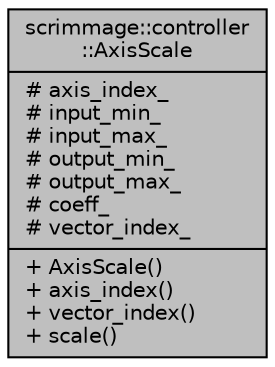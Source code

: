 digraph "scrimmage::controller::AxisScale"
{
 // LATEX_PDF_SIZE
  edge [fontname="Helvetica",fontsize="10",labelfontname="Helvetica",labelfontsize="10"];
  node [fontname="Helvetica",fontsize="10",shape=record];
  Node1 [label="{scrimmage::controller\l::AxisScale\n|# axis_index_\l# input_min_\l# input_max_\l# output_min_\l# output_max_\l# coeff_\l# vector_index_\l|+ AxisScale()\l+ axis_index()\l+ vector_index()\l+ scale()\l}",height=0.2,width=0.4,color="black", fillcolor="grey75", style="filled", fontcolor="black",tooltip=" "];
}
